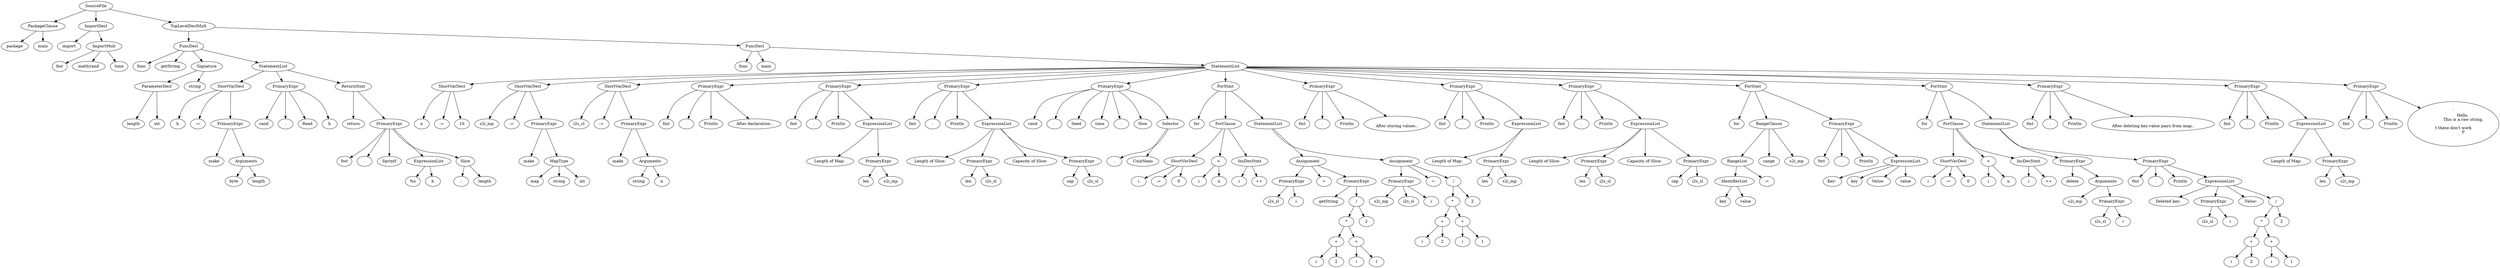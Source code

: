 digraph ParseTree {
0[label="SourceFile"]; 1[label="PackageClause"]; 0->1 ;
1[label="PackageClause"]; 2[label="package"]; 1->2 ;
1[label="PackageClause"]; 3[label="main"]; 1->3 ;
0[label="SourceFile"]; 4[label="ImportDecl"]; 0->4 ;
4[label="ImportDecl"]; 5[label="import"]; 4->5 ;
4[label="ImportDecl"]; 6[label="ImportMult"]; 4->6 ;
6[label="ImportMult"]; 7[label="fmt"]; 6->7 ;
6[label="ImportMult"]; 8[label="math/rand"]; 6->8 ;
6[label="ImportMult"]; 9[label="time"]; 6->9 ;
0[label="SourceFile"]; 10[label="TopLevelDeclMult"]; 0->10 ;
10[label="TopLevelDeclMult"]; 11[label="FuncDecl"]; 10->11 ;
11[label="FuncDecl"]; 12[label="func"]; 11->12 ;
11[label="FuncDecl"]; 13[label="getString"]; 11->13 ;
11[label="FuncDecl"]; 14[label="Signature"]; 11->14 ;
14[label="Signature"]; 15[label="ParameterDecl"]; 14->15 ;
15[label="ParameterDecl"]; 16[label="length"]; 15->16 ;
15[label="ParameterDecl"]; 17[label="int"]; 15->17 ;
14[label="Signature"]; 18[label="string"]; 14->18 ;
11[label="FuncDecl"]; 19[label="StatementList"]; 11->19 ;
19[label="StatementList"]; 20[label="ShortVarDecl"]; 19->20 ;
20[label="ShortVarDecl"]; 21[label="b"]; 20->21 ;
20[label="ShortVarDecl"]; 22[label=":="]; 20->22 ;
20[label="ShortVarDecl"]; 23[label="PrimaryExpr"]; 20->23 ;
23[label="PrimaryExpr"]; 24[label="make"]; 23->24 ;
23[label="PrimaryExpr"]; 25[label="Arguments"]; 23->25 ;
25[label="Arguments"]; 26[label="byte"]; 25->26 ;
25[label="Arguments"]; 27[label="length"]; 25->27 ;
19[label="StatementList"]; 28[label="PrimaryExpr"]; 19->28 ;
28[label="PrimaryExpr"]; 29[label="rand"]; 28->29 ;
28[label="PrimaryExpr"]; 30[label="."]; 28->30 ;
28[label="PrimaryExpr"]; 31[label="Read"]; 28->31 ;
28[label="PrimaryExpr"]; 32[label="b"]; 28->32 ;
19[label="StatementList"]; 33[label="ReturnStmt"]; 19->33 ;
33[label="ReturnStmt"]; 34[label="return"]; 33->34 ;
33[label="ReturnStmt"]; 35[label="PrimaryExpr"]; 33->35 ;
35[label="PrimaryExpr"]; 36[label="fmt"]; 35->36 ;
35[label="PrimaryExpr"]; 37[label="."]; 35->37 ;
35[label="PrimaryExpr"]; 38[label="Sprintf"]; 35->38 ;
35[label="PrimaryExpr"]; 39[label="ExpressionList"]; 35->39 ;
39[label="ExpressionList"]; 40[label="%x"]; 39->40 ;
39[label="ExpressionList"]; 41[label="b"]; 39->41 ;
35[label="PrimaryExpr"]; 42[label="Slice"]; 35->42 ;
42[label="Slice"]; 43[label=":"]; 42->43 ;
42[label="Slice"]; 44[label="length"]; 42->44 ;
10[label="TopLevelDeclMult"]; 45[label="FuncDecl"]; 10->45 ;
45[label="FuncDecl"]; 46[label="func"]; 45->46 ;
45[label="FuncDecl"]; 47[label="main"]; 45->47 ;
45[label="FuncDecl"]; 48[label="StatementList"]; 45->48 ;
48[label="StatementList"]; 49[label="ShortVarDecl"]; 48->49 ;
49[label="ShortVarDecl"]; 50[label="n"]; 49->50 ;
49[label="ShortVarDecl"]; 51[label=":="]; 49->51 ;
49[label="ShortVarDecl"]; 52[label="10"]; 49->52 ;
48[label="StatementList"]; 53[label="ShortVarDecl"]; 48->53 ;
53[label="ShortVarDecl"]; 54[label="s2i_mp"]; 53->54 ;
53[label="ShortVarDecl"]; 55[label=":="]; 53->55 ;
53[label="ShortVarDecl"]; 56[label="PrimaryExpr"]; 53->56 ;
56[label="PrimaryExpr"]; 57[label="make"]; 56->57 ;
56[label="PrimaryExpr"]; 58[label="MapType"]; 56->58 ;
58[label="MapType"]; 59[label="map"]; 58->59 ;
58[label="MapType"]; 60[label="string"]; 58->60 ;
58[label="MapType"]; 61[label="int"]; 58->61 ;
48[label="StatementList"]; 62[label="ShortVarDecl"]; 48->62 ;
62[label="ShortVarDecl"]; 63[label="i2s_sl"]; 62->63 ;
62[label="ShortVarDecl"]; 64[label=":="]; 62->64 ;
62[label="ShortVarDecl"]; 65[label="PrimaryExpr"]; 62->65 ;
65[label="PrimaryExpr"]; 66[label="make"]; 65->66 ;
65[label="PrimaryExpr"]; 67[label="Arguments"]; 65->67 ;
67[label="Arguments"]; 68[label="string"]; 67->68 ;
67[label="Arguments"]; 69[label="n"]; 67->69 ;
48[label="StatementList"]; 70[label="PrimaryExpr"]; 48->70 ;
70[label="PrimaryExpr"]; 71[label="fmt"]; 70->71 ;
70[label="PrimaryExpr"]; 72[label="."]; 70->72 ;
70[label="PrimaryExpr"]; 73[label="Println"]; 70->73 ;
70[label="PrimaryExpr"]; 74[label="After declaration.."]; 70->74 ;
48[label="StatementList"]; 75[label="PrimaryExpr"]; 48->75 ;
75[label="PrimaryExpr"]; 76[label="fmt"]; 75->76 ;
75[label="PrimaryExpr"]; 77[label="."]; 75->77 ;
75[label="PrimaryExpr"]; 78[label="Println"]; 75->78 ;
75[label="PrimaryExpr"]; 79[label="ExpressionList"]; 75->79 ;
79[label="ExpressionList"]; 80[label="Length of Map: "]; 79->80 ;
79[label="ExpressionList"]; 81[label="PrimaryExpr"]; 79->81 ;
81[label="PrimaryExpr"]; 82[label="len"]; 81->82 ;
81[label="PrimaryExpr"]; 83[label="s2i_mp"]; 81->83 ;
48[label="StatementList"]; 84[label="PrimaryExpr"]; 48->84 ;
84[label="PrimaryExpr"]; 85[label="fmt"]; 84->85 ;
84[label="PrimaryExpr"]; 86[label="."]; 84->86 ;
84[label="PrimaryExpr"]; 87[label="Println"]; 84->87 ;
84[label="PrimaryExpr"]; 88[label="ExpressionList"]; 84->88 ;
88[label="ExpressionList"]; 89[label="Length of Slice: "]; 88->89 ;
88[label="ExpressionList"]; 90[label="PrimaryExpr"]; 88->90 ;
90[label="PrimaryExpr"]; 91[label="len"]; 90->91 ;
90[label="PrimaryExpr"]; 92[label="i2s_sl"]; 90->92 ;
88[label="ExpressionList"]; 93[label="Capacity of Slice: "]; 88->93 ;
88[label="ExpressionList"]; 94[label="PrimaryExpr"]; 88->94 ;
94[label="PrimaryExpr"]; 95[label="cap"]; 94->95 ;
94[label="PrimaryExpr"]; 96[label="i2s_sl"]; 94->96 ;
48[label="StatementList"]; 97[label="PrimaryExpr"]; 48->97 ;
97[label="PrimaryExpr"]; 98[label="rand"]; 97->98 ;
97[label="PrimaryExpr"]; 99[label="."]; 97->99 ;
97[label="PrimaryExpr"]; 100[label="Seed"]; 97->100 ;
97[label="PrimaryExpr"]; 101[label="time"]; 97->101 ;
97[label="PrimaryExpr"]; 102[label="."]; 97->102 ;
97[label="PrimaryExpr"]; 103[label="Now"]; 97->103 ;
97[label="PrimaryExpr"]; 104[label="Selector"]; 97->104 ;
104[label="Selector"]; 105[label="."]; 104->105 ;
104[label="Selector"]; 106[label="UnixNano"]; 104->106 ;
48[label="StatementList"]; 107[label="ForStmt"]; 48->107 ;
107[label="ForStmt"]; 108[label="for"]; 107->108 ;
107[label="ForStmt"]; 109[label="ForClause"]; 107->109 ;
109[label="ForClause"]; 110[label="ShortVarDecl"]; 109->110 ;
110[label="ShortVarDecl"]; 111[label="i"]; 110->111 ;
110[label="ShortVarDecl"]; 112[label=":="]; 110->112 ;
110[label="ShortVarDecl"]; 113[label="0"]; 110->113 ;
109[label="ForClause"]; 114[label="<"]; 109->114 ;
114[label="<"]; 115[label="i"]; 114->115 ;
114[label="<"]; 116[label="n"]; 114->116 ;
109[label="ForClause"]; 117[label="IncDecStmt"]; 109->117 ;
117[label="IncDecStmt"]; 118[label="i"]; 117->118 ;
117[label="IncDecStmt"]; 119[label="++"]; 117->119 ;
107[label="ForStmt"]; 120[label="StatementList"]; 107->120 ;
120[label="StatementList"]; 121[label="Assignment"]; 120->121 ;
121[label="Assignment"]; 122[label="PrimaryExpr"]; 121->122 ;
122[label="PrimaryExpr"]; 123[label="i2s_sl"]; 122->123 ;
122[label="PrimaryExpr"]; 124[label="i"]; 122->124 ;
121[label="Assignment"]; 125[label="="]; 121->125 ;
121[label="Assignment"]; 126[label="PrimaryExpr"]; 121->126 ;
126[label="PrimaryExpr"]; 127[label="getString"]; 126->127 ;
126[label="PrimaryExpr"]; 128[label="/"]; 126->128 ;
128[label="/"]; 129[label="*"]; 128->129 ;
129[label="*"]; 130[label="+"]; 129->130 ;
130[label="+"]; 131[label="i"]; 130->131 ;
130[label="+"]; 132[label="2"]; 130->132 ;
129[label="*"]; 133[label="+"]; 129->133 ;
133[label="+"]; 134[label="i"]; 133->134 ;
133[label="+"]; 135[label="1"]; 133->135 ;
128[label="/"]; 136[label="2"]; 128->136 ;
120[label="StatementList"]; 137[label="Assignment"]; 120->137 ;
137[label="Assignment"]; 138[label="PrimaryExpr"]; 137->138 ;
138[label="PrimaryExpr"]; 139[label="s2i_mp"]; 138->139 ;
138[label="PrimaryExpr"]; 140[label="i2s_sl"]; 138->140 ;
138[label="PrimaryExpr"]; 141[label="i"]; 138->141 ;
137[label="Assignment"]; 142[label="="]; 137->142 ;
137[label="Assignment"]; 143[label="/"]; 137->143 ;
143[label="/"]; 144[label="*"]; 143->144 ;
144[label="*"]; 145[label="+"]; 144->145 ;
145[label="+"]; 146[label="i"]; 145->146 ;
145[label="+"]; 147[label="2"]; 145->147 ;
144[label="*"]; 148[label="+"]; 144->148 ;
148[label="+"]; 149[label="i"]; 148->149 ;
148[label="+"]; 150[label="1"]; 148->150 ;
143[label="/"]; 151[label="2"]; 143->151 ;
48[label="StatementList"]; 152[label="PrimaryExpr"]; 48->152 ;
152[label="PrimaryExpr"]; 153[label="fmt"]; 152->153 ;
152[label="PrimaryExpr"]; 154[label="."]; 152->154 ;
152[label="PrimaryExpr"]; 155[label="Println"]; 152->155 ;
152[label="PrimaryExpr"]; 156[label="\nAfter storing values.."]; 152->156 ;
48[label="StatementList"]; 157[label="PrimaryExpr"]; 48->157 ;
157[label="PrimaryExpr"]; 158[label="fmt"]; 157->158 ;
157[label="PrimaryExpr"]; 159[label="."]; 157->159 ;
157[label="PrimaryExpr"]; 160[label="Println"]; 157->160 ;
157[label="PrimaryExpr"]; 161[label="ExpressionList"]; 157->161 ;
161[label="ExpressionList"]; 162[label="Length of Map: "]; 161->162 ;
161[label="ExpressionList"]; 163[label="PrimaryExpr"]; 161->163 ;
163[label="PrimaryExpr"]; 164[label="len"]; 163->164 ;
163[label="PrimaryExpr"]; 165[label="s2i_mp"]; 163->165 ;
48[label="StatementList"]; 166[label="PrimaryExpr"]; 48->166 ;
166[label="PrimaryExpr"]; 167[label="fmt"]; 166->167 ;
166[label="PrimaryExpr"]; 168[label="."]; 166->168 ;
166[label="PrimaryExpr"]; 169[label="Println"]; 166->169 ;
166[label="PrimaryExpr"]; 170[label="ExpressionList"]; 166->170 ;
170[label="ExpressionList"]; 171[label="Length of Slice: "]; 170->171 ;
170[label="ExpressionList"]; 172[label="PrimaryExpr"]; 170->172 ;
172[label="PrimaryExpr"]; 173[label="len"]; 172->173 ;
172[label="PrimaryExpr"]; 174[label="i2s_sl"]; 172->174 ;
170[label="ExpressionList"]; 175[label="Capacity of Slice: "]; 170->175 ;
170[label="ExpressionList"]; 176[label="PrimaryExpr"]; 170->176 ;
176[label="PrimaryExpr"]; 177[label="cap"]; 176->177 ;
176[label="PrimaryExpr"]; 178[label="i2s_sl"]; 176->178 ;
48[label="StatementList"]; 179[label="ForStmt"]; 48->179 ;
179[label="ForStmt"]; 180[label="for"]; 179->180 ;
179[label="ForStmt"]; 181[label="RangeClause"]; 179->181 ;
181[label="RangeClause"]; 182[label="RangeList"]; 181->182 ;
182[label="RangeList"]; 183[label="IdentifierList"]; 182->183 ;
183[label="IdentifierList"]; 184[label="key"]; 183->184 ;
183[label="IdentifierList"]; 185[label="value"]; 183->185 ;
182[label="RangeList"]; 186[label=":="]; 182->186 ;
181[label="RangeClause"]; 187[label="range"]; 181->187 ;
181[label="RangeClause"]; 188[label="s2i_mp"]; 181->188 ;
179[label="ForStmt"]; 189[label="PrimaryExpr"]; 179->189 ;
189[label="PrimaryExpr"]; 190[label="fmt"]; 189->190 ;
189[label="PrimaryExpr"]; 191[label="."]; 189->191 ;
189[label="PrimaryExpr"]; 192[label="Println"]; 189->192 ;
189[label="PrimaryExpr"]; 193[label="ExpressionList"]; 189->193 ;
193[label="ExpressionList"]; 194[label="Key: "]; 193->194 ;
193[label="ExpressionList"]; 195[label="key"]; 193->195 ;
193[label="ExpressionList"]; 196[label="Value: "]; 193->196 ;
193[label="ExpressionList"]; 197[label="value"]; 193->197 ;
48[label="StatementList"]; 198[label="ForStmt"]; 48->198 ;
198[label="ForStmt"]; 199[label="for"]; 198->199 ;
198[label="ForStmt"]; 200[label="ForClause"]; 198->200 ;
200[label="ForClause"]; 201[label="ShortVarDecl"]; 200->201 ;
201[label="ShortVarDecl"]; 202[label="i"]; 201->202 ;
201[label="ShortVarDecl"]; 203[label=":="]; 201->203 ;
201[label="ShortVarDecl"]; 204[label="0"]; 201->204 ;
200[label="ForClause"]; 205[label="<"]; 200->205 ;
205[label="<"]; 206[label="i"]; 205->206 ;
205[label="<"]; 207[label="n"]; 205->207 ;
200[label="ForClause"]; 208[label="IncDecStmt"]; 200->208 ;
208[label="IncDecStmt"]; 209[label="i"]; 208->209 ;
208[label="IncDecStmt"]; 210[label="++"]; 208->210 ;
198[label="ForStmt"]; 211[label="StatementList"]; 198->211 ;
211[label="StatementList"]; 212[label="PrimaryExpr"]; 211->212 ;
212[label="PrimaryExpr"]; 213[label="delete"]; 212->213 ;
212[label="PrimaryExpr"]; 214[label="Arguments"]; 212->214 ;
214[label="Arguments"]; 215[label="s2i_mp"]; 214->215 ;
214[label="Arguments"]; 216[label="PrimaryExpr"]; 214->216 ;
216[label="PrimaryExpr"]; 217[label="i2s_sl"]; 216->217 ;
216[label="PrimaryExpr"]; 218[label="i"]; 216->218 ;
211[label="StatementList"]; 219[label="PrimaryExpr"]; 211->219 ;
219[label="PrimaryExpr"]; 220[label="fmt"]; 219->220 ;
219[label="PrimaryExpr"]; 221[label="."]; 219->221 ;
219[label="PrimaryExpr"]; 222[label="Println"]; 219->222 ;
219[label="PrimaryExpr"]; 223[label="ExpressionList"]; 219->223 ;
223[label="ExpressionList"]; 224[label="Deleted key: "]; 223->224 ;
223[label="ExpressionList"]; 225[label="PrimaryExpr"]; 223->225 ;
225[label="PrimaryExpr"]; 226[label="i2s_sl"]; 225->226 ;
225[label="PrimaryExpr"]; 227[label="i"]; 225->227 ;
223[label="ExpressionList"]; 228[label=" Value: "]; 223->228 ;
223[label="ExpressionList"]; 229[label="/"]; 223->229 ;
229[label="/"]; 230[label="*"]; 229->230 ;
230[label="*"]; 231[label="+"]; 230->231 ;
231[label="+"]; 232[label="i"]; 231->232 ;
231[label="+"]; 233[label="2"]; 231->233 ;
230[label="*"]; 234[label="+"]; 230->234 ;
234[label="+"]; 235[label="i"]; 234->235 ;
234[label="+"]; 236[label="1"]; 234->236 ;
229[label="/"]; 237[label="2"]; 229->237 ;
48[label="StatementList"]; 238[label="PrimaryExpr"]; 48->238 ;
238[label="PrimaryExpr"]; 239[label="fmt"]; 238->239 ;
238[label="PrimaryExpr"]; 240[label="."]; 238->240 ;
238[label="PrimaryExpr"]; 241[label="Println"]; 238->241 ;
238[label="PrimaryExpr"]; 242[label="\nAfter deleting key-value pairs from map.."]; 238->242 ;
48[label="StatementList"]; 243[label="PrimaryExpr"]; 48->243 ;
243[label="PrimaryExpr"]; 244[label="fmt"]; 243->244 ;
243[label="PrimaryExpr"]; 245[label="."]; 243->245 ;
243[label="PrimaryExpr"]; 246[label="Println"]; 243->246 ;
243[label="PrimaryExpr"]; 247[label="ExpressionList"]; 243->247 ;
247[label="ExpressionList"]; 248[label="Length of Map: "]; 247->248 ;
247[label="ExpressionList"]; 249[label="PrimaryExpr"]; 247->249 ;
249[label="PrimaryExpr"]; 250[label="len"]; 249->250 ;
249[label="PrimaryExpr"]; 251[label="s2i_mp"]; 249->251 ;
48[label="StatementList"]; 252[label="PrimaryExpr"]; 48->252 ;
252[label="PrimaryExpr"]; 253[label="fmt"]; 252->253 ;
252[label="PrimaryExpr"]; 254[label="."]; 252->254 ;
252[label="PrimaryExpr"]; 255[label="Println"]; 252->255 ;
252[label="PrimaryExpr"]; 256[label="`
		Hello, 
		This is a raw string,
		\n\t these don't work
		F
	`"]; 252->256 ;
}